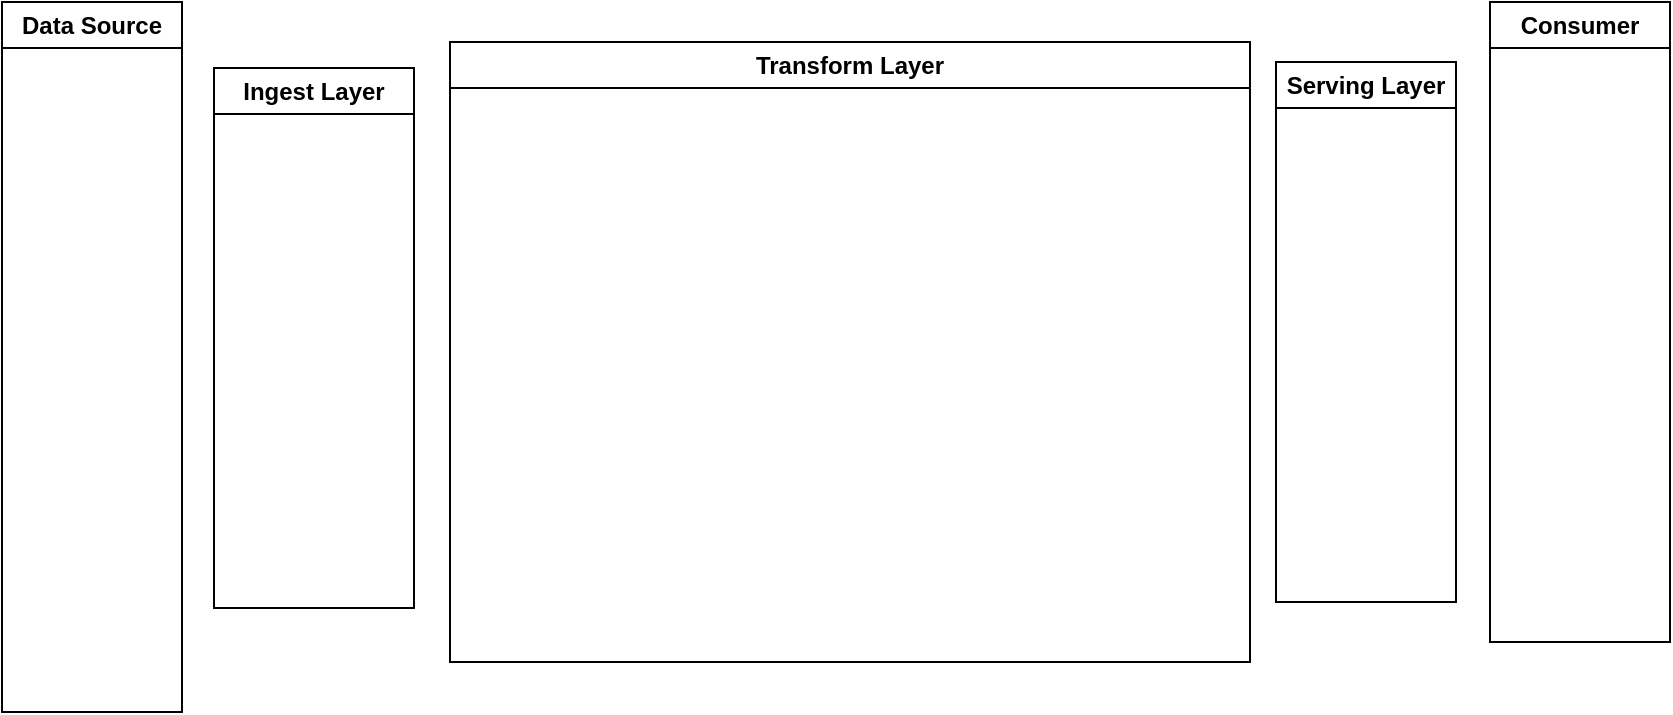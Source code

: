 <mxfile version="21.6.2" type="github">
  <diagram name="Page-1" id="RwsuPAXeqt0csS-tcgns">
    <mxGraphModel dx="880" dy="446" grid="1" gridSize="10" guides="1" tooltips="1" connect="1" arrows="1" fold="1" page="1" pageScale="1" pageWidth="850" pageHeight="1100" math="0" shadow="0">
      <root>
        <mxCell id="0" />
        <mxCell id="1" parent="0" />
        <mxCell id="2Nnmr2YJYKhH7RsoPvGr-1" value="Data Source" style="swimlane;whiteSpace=wrap;html=1;" vertex="1" parent="1">
          <mxGeometry x="6" y="160" width="90" height="355" as="geometry" />
        </mxCell>
        <mxCell id="2Nnmr2YJYKhH7RsoPvGr-7" value="Transform Layer" style="swimlane;whiteSpace=wrap;html=1;" vertex="1" parent="1">
          <mxGeometry x="230" y="180" width="400" height="310" as="geometry" />
        </mxCell>
        <mxCell id="2Nnmr2YJYKhH7RsoPvGr-8" value="Serving Layer" style="swimlane;whiteSpace=wrap;html=1;" vertex="1" parent="1">
          <mxGeometry x="643" y="190" width="90" height="270" as="geometry" />
        </mxCell>
        <mxCell id="2Nnmr2YJYKhH7RsoPvGr-6" value="Ingest Layer" style="swimlane;whiteSpace=wrap;html=1;" vertex="1" parent="1">
          <mxGeometry x="112" y="193" width="100" height="270" as="geometry" />
        </mxCell>
        <mxCell id="2Nnmr2YJYKhH7RsoPvGr-10" value="Consumer" style="swimlane;whiteSpace=wrap;html=1;" vertex="1" parent="1">
          <mxGeometry x="750" y="160" width="90" height="320" as="geometry" />
        </mxCell>
      </root>
    </mxGraphModel>
  </diagram>
</mxfile>

